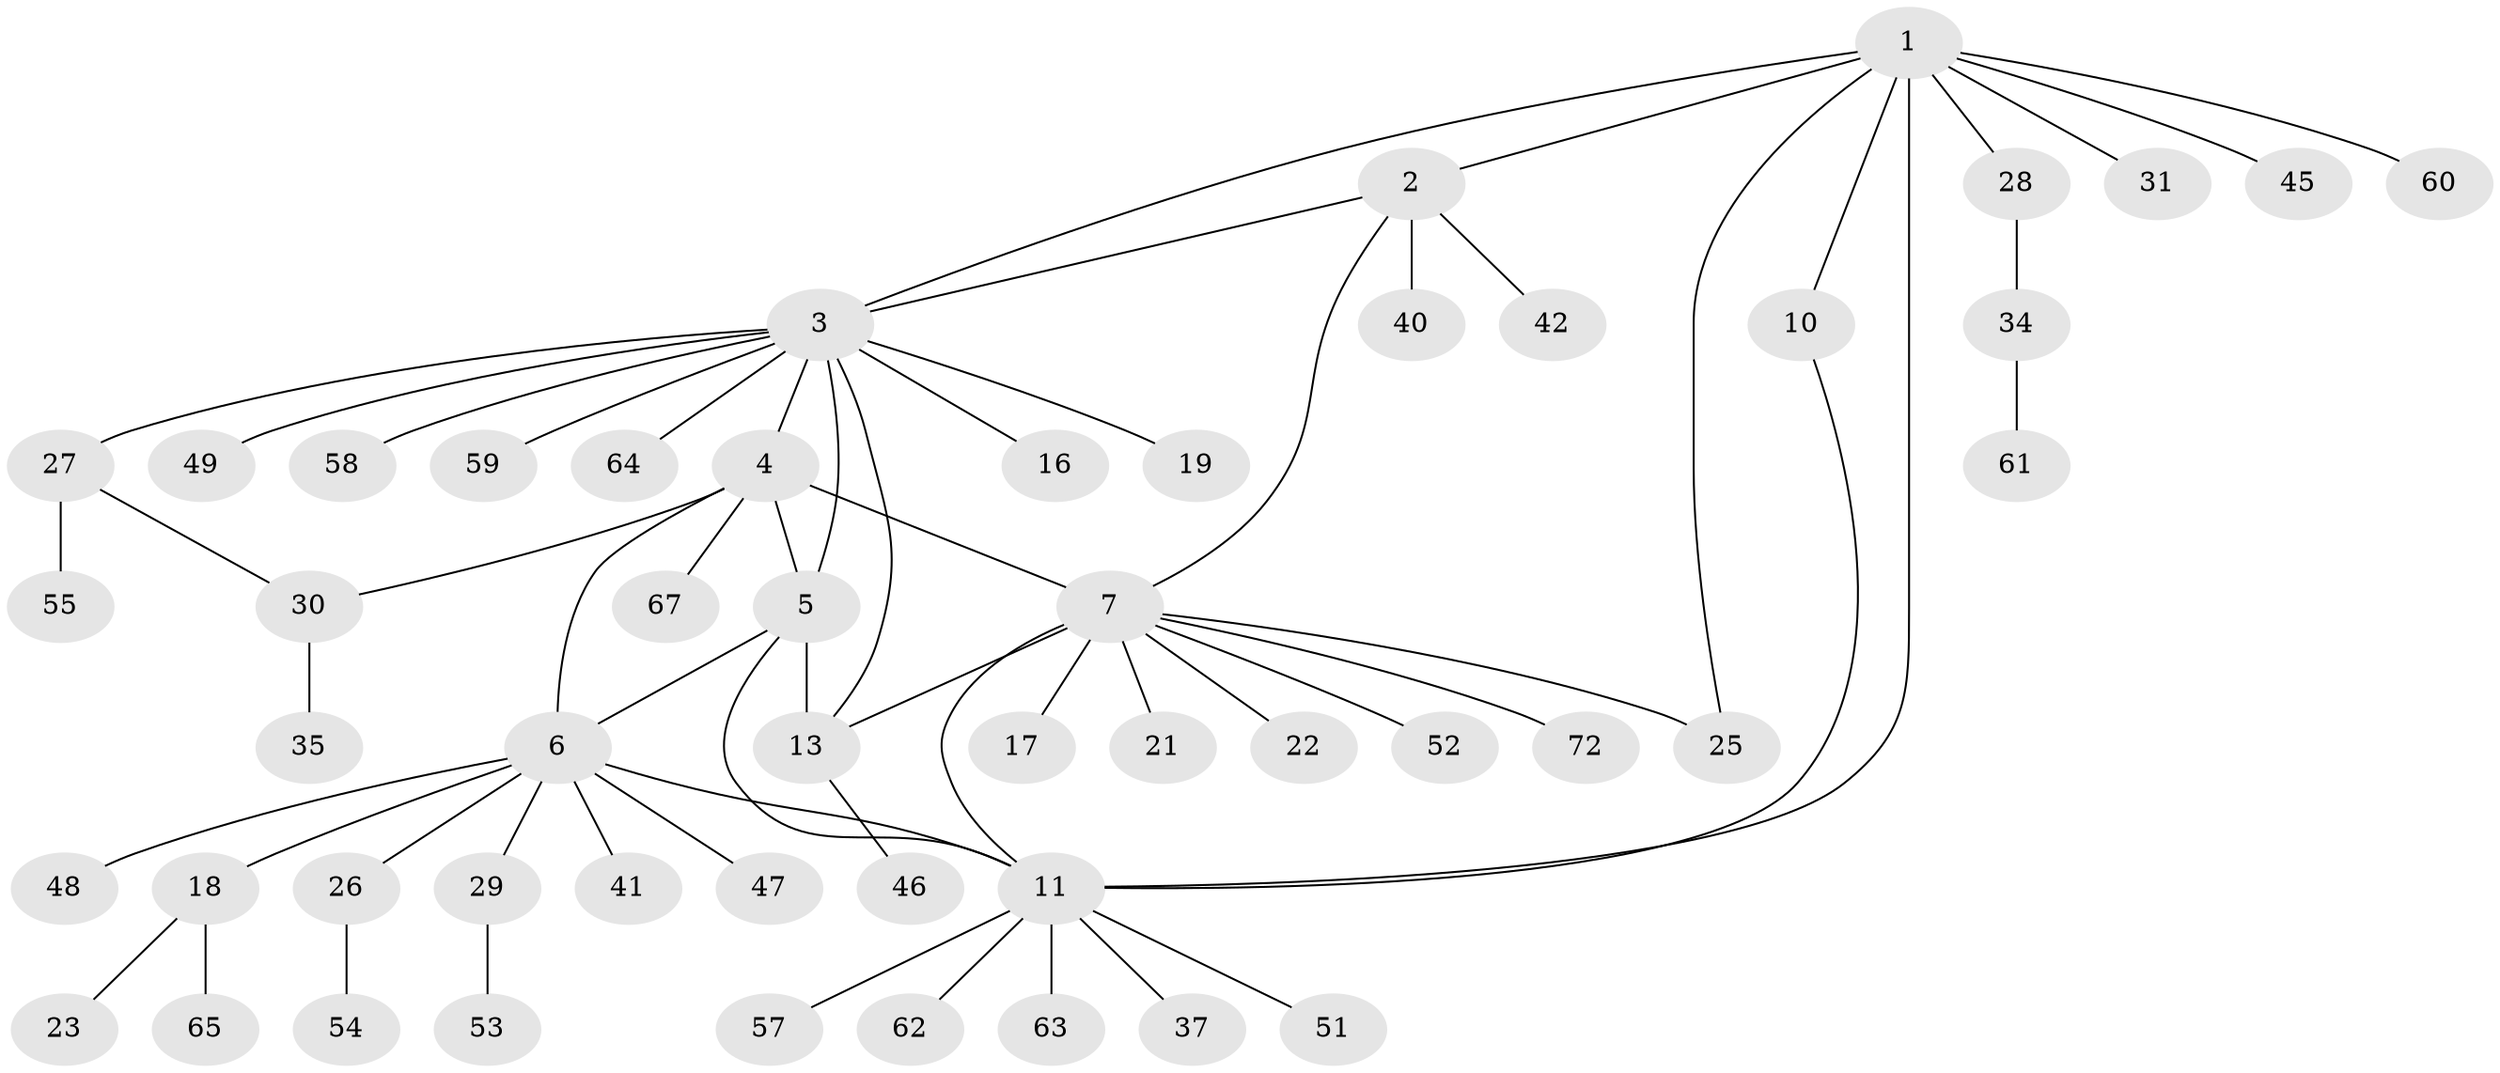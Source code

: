 // original degree distribution, {6: 0.0547945205479452, 9: 0.0136986301369863, 3: 0.0821917808219178, 10: 0.0136986301369863, 8: 0.0136986301369863, 2: 0.2054794520547945, 11: 0.0136986301369863, 5: 0.0410958904109589, 4: 0.0273972602739726, 1: 0.5342465753424658}
// Generated by graph-tools (version 1.1) at 2025/11/02/27/25 16:11:35]
// undirected, 51 vertices, 62 edges
graph export_dot {
graph [start="1"]
  node [color=gray90,style=filled];
  1 [super="+12"];
  2 [super="+50"];
  3 [super="+14"];
  4 [super="+8"];
  5 [super="+15"];
  6 [super="+33"];
  7 [super="+9"];
  10;
  11 [super="+36"];
  13 [super="+38"];
  16;
  17 [super="+20"];
  18;
  19 [super="+43"];
  21;
  22;
  23 [super="+24"];
  25 [super="+70"];
  26 [super="+32"];
  27 [super="+56"];
  28 [super="+68"];
  29 [super="+39"];
  30 [super="+44"];
  31;
  34;
  35;
  37;
  40;
  41;
  42;
  45;
  46;
  47;
  48;
  49 [super="+66"];
  51;
  52;
  53;
  54;
  55;
  57;
  58;
  59;
  60;
  61 [super="+71"];
  62;
  63 [super="+69"];
  64;
  65 [super="+73"];
  67;
  72;
  1 -- 2;
  1 -- 3;
  1 -- 31;
  1 -- 45;
  1 -- 10;
  1 -- 11;
  1 -- 28;
  1 -- 60;
  1 -- 25;
  2 -- 3;
  2 -- 40;
  2 -- 42;
  2 -- 7;
  3 -- 4;
  3 -- 27;
  3 -- 49;
  3 -- 58;
  3 -- 59;
  3 -- 64;
  3 -- 16;
  3 -- 19;
  3 -- 5;
  3 -- 13;
  4 -- 5;
  4 -- 6;
  4 -- 67;
  4 -- 30;
  4 -- 7 [weight=2];
  5 -- 6;
  5 -- 13;
  5 -- 11;
  6 -- 11;
  6 -- 18;
  6 -- 26;
  6 -- 29;
  6 -- 41;
  6 -- 47;
  6 -- 48;
  7 -- 13 [weight=2];
  7 -- 21;
  7 -- 52;
  7 -- 72;
  7 -- 11;
  7 -- 17;
  7 -- 22;
  7 -- 25;
  10 -- 11;
  11 -- 37;
  11 -- 51;
  11 -- 57;
  11 -- 62;
  11 -- 63;
  13 -- 46;
  18 -- 23;
  18 -- 65;
  26 -- 54;
  27 -- 30;
  27 -- 55;
  28 -- 34;
  29 -- 53;
  30 -- 35;
  34 -- 61;
}

